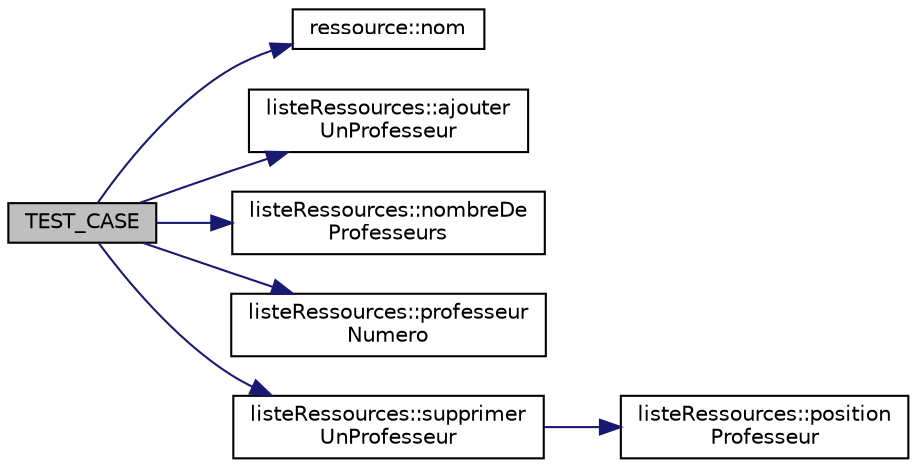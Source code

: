 digraph "TEST_CASE"
{
  edge [fontname="Helvetica",fontsize="10",labelfontname="Helvetica",labelfontsize="10"];
  node [fontname="Helvetica",fontsize="10",shape=record];
  rankdir="LR";
  Node0 [label="TEST_CASE",height=0.2,width=0.4,color="black", fillcolor="grey75", style="filled", fontcolor="black"];
  Node0 -> Node1 [color="midnightblue",fontsize="10",style="solid",fontname="Helvetica"];
  Node1 [label="ressource::nom",height=0.2,width=0.4,color="black", fillcolor="white", style="filled",URL="$classressource.html#aff712b6d732b3f4091dd29f4349aba85",tooltip="Renvoie le nom de la ressource. "];
  Node0 -> Node2 [color="midnightblue",fontsize="10",style="solid",fontname="Helvetica"];
  Node2 [label="listeRessources::ajouter\lUnProfesseur",height=0.2,width=0.4,color="black", fillcolor="white", style="filled",URL="$classliste_ressources.html#afb8d1bb96971684ed945622b462fcd5d",tooltip="Ajoute un professeur. "];
  Node0 -> Node3 [color="midnightblue",fontsize="10",style="solid",fontname="Helvetica"];
  Node3 [label="listeRessources::nombreDe\lProfesseurs",height=0.2,width=0.4,color="black", fillcolor="white", style="filled",URL="$classliste_ressources.html#a9b496a36a9651347734d7895397dde00",tooltip="Renvoie le nombre de professeurs. "];
  Node0 -> Node4 [color="midnightblue",fontsize="10",style="solid",fontname="Helvetica"];
  Node4 [label="listeRessources::professeur\lNumero",height=0.2,width=0.4,color="black", fillcolor="white", style="filled",URL="$classliste_ressources.html#af6a22c9c36348e23b1bac9682e280d54",tooltip="Renvoie le professeur dont le numero est entre en parametre. "];
  Node0 -> Node5 [color="midnightblue",fontsize="10",style="solid",fontname="Helvetica"];
  Node5 [label="listeRessources::supprimer\lUnProfesseur",height=0.2,width=0.4,color="black", fillcolor="white", style="filled",URL="$classliste_ressources.html#acf367bf8942e1578db883d066f1e0cf3",tooltip="supprimes un professeur "];
  Node5 -> Node6 [color="midnightblue",fontsize="10",style="solid",fontname="Helvetica"];
  Node6 [label="listeRessources::position\lProfesseur",height=0.2,width=0.4,color="black", fillcolor="white", style="filled",URL="$classliste_ressources.html#a1d7b514a5f879849283a5326bd102d9c",tooltip="Renvoie la position du professeur dont le nom est entre en parametre. "];
}
